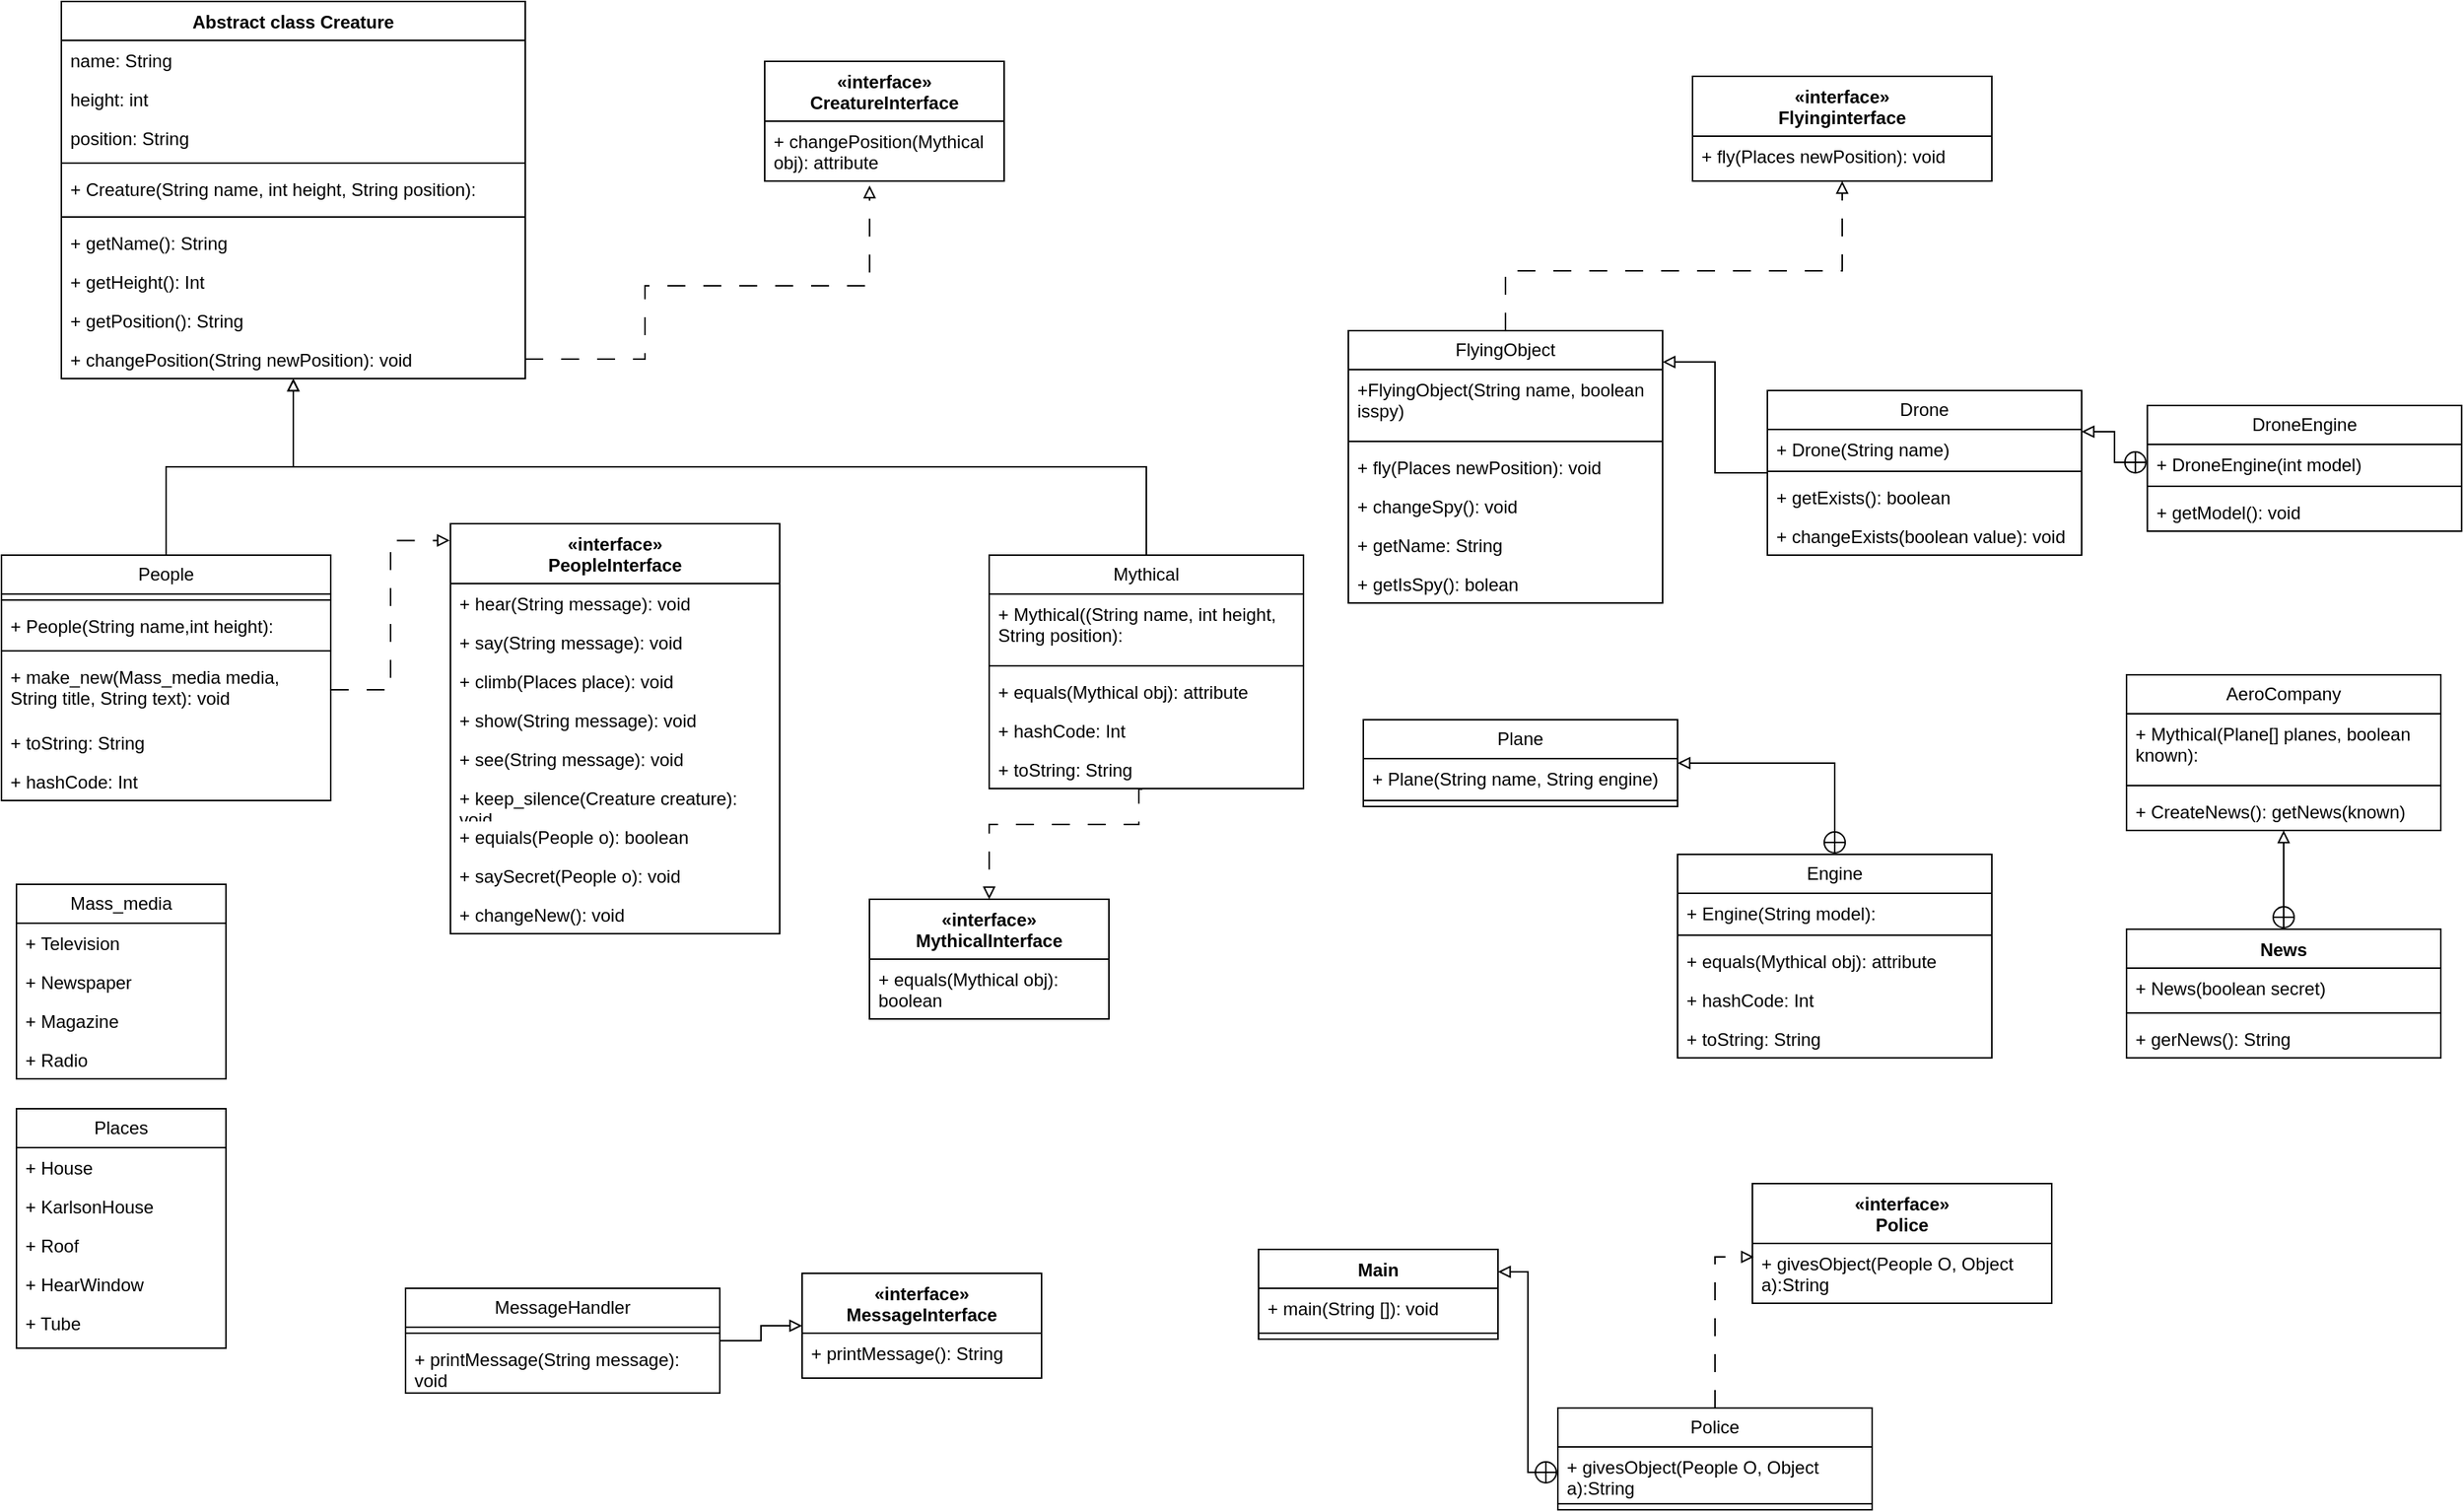 <mxfile version="22.1.18" type="github">
  <diagram id="C5RBs43oDa-KdzZeNtuy" name="Page-1">
    <mxGraphModel dx="1602" dy="1155" grid="1" gridSize="10" guides="1" tooltips="1" connect="1" arrows="1" fold="1" page="1" pageScale="1" pageWidth="1654" pageHeight="2336" math="0" shadow="0">
      <root>
        <mxCell id="WIyWlLk6GJQsqaUBKTNV-0" />
        <mxCell id="WIyWlLk6GJQsqaUBKTNV-1" parent="WIyWlLk6GJQsqaUBKTNV-0" />
        <mxCell id="neT4RC4SGZ0ZJp4Sh62d-0" value="Abstract class Creature" style="swimlane;fontStyle=1;align=center;verticalAlign=top;childLayout=stackLayout;horizontal=1;startSize=26;horizontalStack=0;resizeParent=1;resizeParentMax=0;resizeLast=0;collapsible=1;marginBottom=0;whiteSpace=wrap;html=1;" parent="WIyWlLk6GJQsqaUBKTNV-1" vertex="1">
          <mxGeometry x="50" y="40" width="310" height="252" as="geometry" />
        </mxCell>
        <mxCell id="neT4RC4SGZ0ZJp4Sh62d-1" value="name: String" style="text;strokeColor=none;fillColor=none;align=left;verticalAlign=top;spacingLeft=4;spacingRight=4;overflow=hidden;rotatable=0;points=[[0,0.5],[1,0.5]];portConstraint=eastwest;whiteSpace=wrap;html=1;" parent="neT4RC4SGZ0ZJp4Sh62d-0" vertex="1">
          <mxGeometry y="26" width="310" height="26" as="geometry" />
        </mxCell>
        <mxCell id="neT4RC4SGZ0ZJp4Sh62d-4" value="height: int" style="text;strokeColor=none;fillColor=none;align=left;verticalAlign=top;spacingLeft=4;spacingRight=4;overflow=hidden;rotatable=0;points=[[0,0.5],[1,0.5]];portConstraint=eastwest;whiteSpace=wrap;html=1;" parent="neT4RC4SGZ0ZJp4Sh62d-0" vertex="1">
          <mxGeometry y="52" width="310" height="26" as="geometry" />
        </mxCell>
        <mxCell id="neT4RC4SGZ0ZJp4Sh62d-5" value="position: String" style="text;strokeColor=none;fillColor=none;align=left;verticalAlign=top;spacingLeft=4;spacingRight=4;overflow=hidden;rotatable=0;points=[[0,0.5],[1,0.5]];portConstraint=eastwest;whiteSpace=wrap;html=1;" parent="neT4RC4SGZ0ZJp4Sh62d-0" vertex="1">
          <mxGeometry y="78" width="310" height="26" as="geometry" />
        </mxCell>
        <mxCell id="neT4RC4SGZ0ZJp4Sh62d-9" value="" style="line;strokeWidth=1;fillColor=none;align=left;verticalAlign=middle;spacingTop=-1;spacingLeft=3;spacingRight=3;rotatable=0;labelPosition=right;points=[];portConstraint=eastwest;strokeColor=inherit;" parent="neT4RC4SGZ0ZJp4Sh62d-0" vertex="1">
          <mxGeometry y="104" width="310" height="8" as="geometry" />
        </mxCell>
        <mxCell id="neT4RC4SGZ0ZJp4Sh62d-10" value="+ Creature(String name, int height, String position):" style="text;strokeColor=none;fillColor=none;align=left;verticalAlign=top;spacingLeft=4;spacingRight=4;overflow=hidden;rotatable=0;points=[[0,0.5],[1,0.5]];portConstraint=eastwest;whiteSpace=wrap;html=1;" parent="neT4RC4SGZ0ZJp4Sh62d-0" vertex="1">
          <mxGeometry y="112" width="310" height="28" as="geometry" />
        </mxCell>
        <mxCell id="neT4RC4SGZ0ZJp4Sh62d-2" value="" style="line;strokeWidth=1;fillColor=none;align=left;verticalAlign=middle;spacingTop=-1;spacingLeft=3;spacingRight=3;rotatable=0;labelPosition=right;points=[];portConstraint=eastwest;strokeColor=inherit;" parent="neT4RC4SGZ0ZJp4Sh62d-0" vertex="1">
          <mxGeometry y="140" width="310" height="8" as="geometry" />
        </mxCell>
        <mxCell id="neT4RC4SGZ0ZJp4Sh62d-3" value="+ getName(): String" style="text;strokeColor=none;fillColor=none;align=left;verticalAlign=top;spacingLeft=4;spacingRight=4;overflow=hidden;rotatable=0;points=[[0,0.5],[1,0.5]];portConstraint=eastwest;whiteSpace=wrap;html=1;" parent="neT4RC4SGZ0ZJp4Sh62d-0" vertex="1">
          <mxGeometry y="148" width="310" height="26" as="geometry" />
        </mxCell>
        <mxCell id="neT4RC4SGZ0ZJp4Sh62d-6" value="+ getHeight(): Int" style="text;strokeColor=none;fillColor=none;align=left;verticalAlign=top;spacingLeft=4;spacingRight=4;overflow=hidden;rotatable=0;points=[[0,0.5],[1,0.5]];portConstraint=eastwest;whiteSpace=wrap;html=1;" parent="neT4RC4SGZ0ZJp4Sh62d-0" vertex="1">
          <mxGeometry y="174" width="310" height="26" as="geometry" />
        </mxCell>
        <mxCell id="neT4RC4SGZ0ZJp4Sh62d-7" value="+ getPosition(): String" style="text;strokeColor=none;fillColor=none;align=left;verticalAlign=top;spacingLeft=4;spacingRight=4;overflow=hidden;rotatable=0;points=[[0,0.5],[1,0.5]];portConstraint=eastwest;whiteSpace=wrap;html=1;" parent="neT4RC4SGZ0ZJp4Sh62d-0" vertex="1">
          <mxGeometry y="200" width="310" height="26" as="geometry" />
        </mxCell>
        <mxCell id="neT4RC4SGZ0ZJp4Sh62d-8" value="+ changePosition(String newPosition): void" style="text;strokeColor=none;fillColor=none;align=left;verticalAlign=top;spacingLeft=4;spacingRight=4;overflow=hidden;rotatable=0;points=[[0,0.5],[1,0.5]];portConstraint=eastwest;whiteSpace=wrap;html=1;" parent="neT4RC4SGZ0ZJp4Sh62d-0" vertex="1">
          <mxGeometry y="226" width="310" height="26" as="geometry" />
        </mxCell>
        <mxCell id="neT4RC4SGZ0ZJp4Sh62d-20" style="edgeStyle=orthogonalEdgeStyle;rounded=0;orthogonalLoop=1;jettySize=auto;html=1;exitX=0.5;exitY=0;exitDx=0;exitDy=0;endArrow=block;endFill=0;" parent="WIyWlLk6GJQsqaUBKTNV-1" source="neT4RC4SGZ0ZJp4Sh62d-12" target="neT4RC4SGZ0ZJp4Sh62d-0" edge="1">
          <mxGeometry relative="1" as="geometry" />
        </mxCell>
        <mxCell id="neT4RC4SGZ0ZJp4Sh62d-12" value="People" style="swimlane;fontStyle=0;childLayout=stackLayout;horizontal=1;startSize=26;fillColor=none;horizontalStack=0;resizeParent=1;resizeParentMax=0;resizeLast=0;collapsible=1;marginBottom=0;whiteSpace=wrap;html=1;" parent="WIyWlLk6GJQsqaUBKTNV-1" vertex="1">
          <mxGeometry x="10" y="410" width="220" height="164" as="geometry" />
        </mxCell>
        <mxCell id="neT4RC4SGZ0ZJp4Sh62d-56" value="" style="line;strokeWidth=1;fillColor=none;align=left;verticalAlign=middle;spacingTop=-1;spacingLeft=3;spacingRight=3;rotatable=0;labelPosition=right;points=[];portConstraint=eastwest;strokeColor=inherit;" parent="neT4RC4SGZ0ZJp4Sh62d-12" vertex="1">
          <mxGeometry y="26" width="220" height="8" as="geometry" />
        </mxCell>
        <mxCell id="neT4RC4SGZ0ZJp4Sh62d-54" value="+ People(String name,int height):" style="text;strokeColor=none;fillColor=none;align=left;verticalAlign=top;spacingLeft=4;spacingRight=4;overflow=hidden;rotatable=0;points=[[0,0.5],[1,0.5]];portConstraint=eastwest;whiteSpace=wrap;html=1;" parent="neT4RC4SGZ0ZJp4Sh62d-12" vertex="1">
          <mxGeometry y="34" width="220" height="26" as="geometry" />
        </mxCell>
        <mxCell id="neT4RC4SGZ0ZJp4Sh62d-55" value="" style="line;strokeWidth=1;fillColor=none;align=left;verticalAlign=middle;spacingTop=-1;spacingLeft=3;spacingRight=3;rotatable=0;labelPosition=right;points=[];portConstraint=eastwest;strokeColor=inherit;" parent="neT4RC4SGZ0ZJp4Sh62d-12" vertex="1">
          <mxGeometry y="60" width="220" height="8" as="geometry" />
        </mxCell>
        <mxCell id="neT4RC4SGZ0ZJp4Sh62d-51" value="+ make_new(Mass_media media, String title, String text): void" style="text;strokeColor=none;fillColor=none;align=left;verticalAlign=top;spacingLeft=4;spacingRight=4;overflow=hidden;rotatable=0;points=[[0,0.5],[1,0.5]];portConstraint=eastwest;whiteSpace=wrap;html=1;" parent="neT4RC4SGZ0ZJp4Sh62d-12" vertex="1">
          <mxGeometry y="68" width="220" height="44" as="geometry" />
        </mxCell>
        <mxCell id="neT4RC4SGZ0ZJp4Sh62d-52" value="+ toString: String" style="text;strokeColor=none;fillColor=none;align=left;verticalAlign=top;spacingLeft=4;spacingRight=4;overflow=hidden;rotatable=0;points=[[0,0.5],[1,0.5]];portConstraint=eastwest;whiteSpace=wrap;html=1;" parent="neT4RC4SGZ0ZJp4Sh62d-12" vertex="1">
          <mxGeometry y="112" width="220" height="26" as="geometry" />
        </mxCell>
        <mxCell id="neT4RC4SGZ0ZJp4Sh62d-53" value="+ hashCode: Int" style="text;strokeColor=none;fillColor=none;align=left;verticalAlign=top;spacingLeft=4;spacingRight=4;overflow=hidden;rotatable=0;points=[[0,0.5],[1,0.5]];portConstraint=eastwest;whiteSpace=wrap;html=1;" parent="neT4RC4SGZ0ZJp4Sh62d-12" vertex="1">
          <mxGeometry y="138" width="220" height="26" as="geometry" />
        </mxCell>
        <mxCell id="neT4RC4SGZ0ZJp4Sh62d-22" style="edgeStyle=orthogonalEdgeStyle;rounded=0;orthogonalLoop=1;jettySize=auto;html=1;exitX=0.5;exitY=0;exitDx=0;exitDy=0;endArrow=block;endFill=0;" parent="WIyWlLk6GJQsqaUBKTNV-1" source="neT4RC4SGZ0ZJp4Sh62d-16" target="neT4RC4SGZ0ZJp4Sh62d-0" edge="1">
          <mxGeometry relative="1" as="geometry" />
        </mxCell>
        <mxCell id="neT4RC4SGZ0ZJp4Sh62d-16" value="Mythical" style="swimlane;fontStyle=0;childLayout=stackLayout;horizontal=1;startSize=26;fillColor=none;horizontalStack=0;resizeParent=1;resizeParentMax=0;resizeLast=0;collapsible=1;marginBottom=0;whiteSpace=wrap;html=1;" parent="WIyWlLk6GJQsqaUBKTNV-1" vertex="1">
          <mxGeometry x="670" y="410" width="210" height="156" as="geometry" />
        </mxCell>
        <mxCell id="neT4RC4SGZ0ZJp4Sh62d-19" value="+ Mythical((String name, int height, String position):" style="text;strokeColor=none;fillColor=none;align=left;verticalAlign=top;spacingLeft=4;spacingRight=4;overflow=hidden;rotatable=0;points=[[0,0.5],[1,0.5]];portConstraint=eastwest;whiteSpace=wrap;html=1;" parent="neT4RC4SGZ0ZJp4Sh62d-16" vertex="1">
          <mxGeometry y="26" width="210" height="44" as="geometry" />
        </mxCell>
        <mxCell id="neT4RC4SGZ0ZJp4Sh62d-59" value="" style="line;strokeWidth=1;fillColor=none;align=left;verticalAlign=middle;spacingTop=-1;spacingLeft=3;spacingRight=3;rotatable=0;labelPosition=right;points=[];portConstraint=eastwest;strokeColor=inherit;" parent="neT4RC4SGZ0ZJp4Sh62d-16" vertex="1">
          <mxGeometry y="70" width="210" height="8" as="geometry" />
        </mxCell>
        <mxCell id="neT4RC4SGZ0ZJp4Sh62d-58" value="+ equals(Mythical obj): attribute" style="text;strokeColor=none;fillColor=none;align=left;verticalAlign=top;spacingLeft=4;spacingRight=4;overflow=hidden;rotatable=0;points=[[0,0.5],[1,0.5]];portConstraint=eastwest;whiteSpace=wrap;html=1;" parent="neT4RC4SGZ0ZJp4Sh62d-16" vertex="1">
          <mxGeometry y="78" width="210" height="26" as="geometry" />
        </mxCell>
        <mxCell id="neT4RC4SGZ0ZJp4Sh62d-64" value="+ hashCode: Int" style="text;strokeColor=none;fillColor=none;align=left;verticalAlign=top;spacingLeft=4;spacingRight=4;overflow=hidden;rotatable=0;points=[[0,0.5],[1,0.5]];portConstraint=eastwest;whiteSpace=wrap;html=1;" parent="neT4RC4SGZ0ZJp4Sh62d-16" vertex="1">
          <mxGeometry y="104" width="210" height="26" as="geometry" />
        </mxCell>
        <mxCell id="neT4RC4SGZ0ZJp4Sh62d-65" value="+ toString: String" style="text;strokeColor=none;fillColor=none;align=left;verticalAlign=top;spacingLeft=4;spacingRight=4;overflow=hidden;rotatable=0;points=[[0,0.5],[1,0.5]];portConstraint=eastwest;whiteSpace=wrap;html=1;" parent="neT4RC4SGZ0ZJp4Sh62d-16" vertex="1">
          <mxGeometry y="130" width="210" height="26" as="geometry" />
        </mxCell>
        <mxCell id="neT4RC4SGZ0ZJp4Sh62d-27" style="edgeStyle=orthogonalEdgeStyle;rounded=0;orthogonalLoop=1;jettySize=auto;html=1;entryX=0.438;entryY=1.075;entryDx=0;entryDy=0;endArrow=block;endFill=0;dashed=1;dashPattern=12 12;entryPerimeter=0;" parent="WIyWlLk6GJQsqaUBKTNV-1" source="neT4RC4SGZ0ZJp4Sh62d-8" target="clKHNG50IizeAl7Q2Gtw-2" edge="1">
          <mxGeometry relative="1" as="geometry">
            <Array as="points">
              <mxPoint x="440" y="279" />
              <mxPoint x="440" y="230" />
              <mxPoint x="590" y="230" />
            </Array>
          </mxGeometry>
        </mxCell>
        <mxCell id="neT4RC4SGZ0ZJp4Sh62d-34" value="Mass_media" style="swimlane;fontStyle=0;childLayout=stackLayout;horizontal=1;startSize=26;fillColor=none;horizontalStack=0;resizeParent=1;resizeParentMax=0;resizeLast=0;collapsible=1;marginBottom=0;whiteSpace=wrap;html=1;" parent="WIyWlLk6GJQsqaUBKTNV-1" vertex="1">
          <mxGeometry x="20" y="630" width="140" height="130" as="geometry" />
        </mxCell>
        <mxCell id="neT4RC4SGZ0ZJp4Sh62d-35" value="+&amp;nbsp;Television" style="text;strokeColor=none;fillColor=none;align=left;verticalAlign=top;spacingLeft=4;spacingRight=4;overflow=hidden;rotatable=0;points=[[0,0.5],[1,0.5]];portConstraint=eastwest;whiteSpace=wrap;html=1;" parent="neT4RC4SGZ0ZJp4Sh62d-34" vertex="1">
          <mxGeometry y="26" width="140" height="26" as="geometry" />
        </mxCell>
        <mxCell id="neT4RC4SGZ0ZJp4Sh62d-36" value="+&amp;nbsp;Newspaper" style="text;strokeColor=none;fillColor=none;align=left;verticalAlign=top;spacingLeft=4;spacingRight=4;overflow=hidden;rotatable=0;points=[[0,0.5],[1,0.5]];portConstraint=eastwest;whiteSpace=wrap;html=1;" parent="neT4RC4SGZ0ZJp4Sh62d-34" vertex="1">
          <mxGeometry y="52" width="140" height="26" as="geometry" />
        </mxCell>
        <mxCell id="neT4RC4SGZ0ZJp4Sh62d-37" value="+&amp;nbsp;Magazine" style="text;strokeColor=none;fillColor=none;align=left;verticalAlign=top;spacingLeft=4;spacingRight=4;overflow=hidden;rotatable=0;points=[[0,0.5],[1,0.5]];portConstraint=eastwest;whiteSpace=wrap;html=1;" parent="neT4RC4SGZ0ZJp4Sh62d-34" vertex="1">
          <mxGeometry y="78" width="140" height="26" as="geometry" />
        </mxCell>
        <mxCell id="neT4RC4SGZ0ZJp4Sh62d-38" value="+&amp;nbsp;Radio" style="text;strokeColor=none;fillColor=none;align=left;verticalAlign=top;spacingLeft=4;spacingRight=4;overflow=hidden;rotatable=0;points=[[0,0.5],[1,0.5]];portConstraint=eastwest;whiteSpace=wrap;html=1;" parent="neT4RC4SGZ0ZJp4Sh62d-34" vertex="1">
          <mxGeometry y="104" width="140" height="26" as="geometry" />
        </mxCell>
        <mxCell id="neT4RC4SGZ0ZJp4Sh62d-62" style="edgeStyle=orthogonalEdgeStyle;rounded=0;orthogonalLoop=1;jettySize=auto;html=1;dashed=1;dashPattern=12 12;endArrow=block;endFill=0;exitX=0.487;exitY=1.017;exitDx=0;exitDy=0;exitPerimeter=0;entryX=0.5;entryY=0;entryDx=0;entryDy=0;" parent="WIyWlLk6GJQsqaUBKTNV-1" source="neT4RC4SGZ0ZJp4Sh62d-65" target="fK0LR-J3PXkXMMywFODx-17" edge="1">
          <mxGeometry relative="1" as="geometry">
            <mxPoint x="650" y="600" as="targetPoint" />
            <Array as="points">
              <mxPoint x="770" y="566" />
              <mxPoint x="770" y="590" />
              <mxPoint x="670" y="590" />
            </Array>
          </mxGeometry>
        </mxCell>
        <mxCell id="fK0LR-J3PXkXMMywFODx-2" value="«interface»&lt;br&gt;&lt;b&gt;PeopleInterface&lt;/b&gt;" style="swimlane;fontStyle=1;align=center;verticalAlign=top;childLayout=stackLayout;horizontal=1;startSize=40;horizontalStack=0;resizeParent=1;resizeParentMax=0;resizeLast=0;collapsible=1;marginBottom=0;whiteSpace=wrap;html=1;" parent="WIyWlLk6GJQsqaUBKTNV-1" vertex="1">
          <mxGeometry x="310" y="389" width="220" height="274" as="geometry" />
        </mxCell>
        <mxCell id="fK0LR-J3PXkXMMywFODx-7" value="+&amp;nbsp;hear(String message): void" style="text;strokeColor=none;fillColor=none;align=left;verticalAlign=top;spacingLeft=4;spacingRight=4;overflow=hidden;rotatable=0;points=[[0,0.5],[1,0.5]];portConstraint=eastwest;whiteSpace=wrap;html=1;" parent="fK0LR-J3PXkXMMywFODx-2" vertex="1">
          <mxGeometry y="40" width="220" height="26" as="geometry" />
        </mxCell>
        <mxCell id="fK0LR-J3PXkXMMywFODx-8" value="+ say(String message): void" style="text;strokeColor=none;fillColor=none;align=left;verticalAlign=top;spacingLeft=4;spacingRight=4;overflow=hidden;rotatable=0;points=[[0,0.5],[1,0.5]];portConstraint=eastwest;whiteSpace=wrap;html=1;" parent="fK0LR-J3PXkXMMywFODx-2" vertex="1">
          <mxGeometry y="66" width="220" height="26" as="geometry" />
        </mxCell>
        <mxCell id="fK0LR-J3PXkXMMywFODx-10" value="+ climb(Places place): void" style="text;strokeColor=none;fillColor=none;align=left;verticalAlign=top;spacingLeft=4;spacingRight=4;overflow=hidden;rotatable=0;points=[[0,0.5],[1,0.5]];portConstraint=eastwest;whiteSpace=wrap;html=1;" parent="fK0LR-J3PXkXMMywFODx-2" vertex="1">
          <mxGeometry y="92" width="220" height="26" as="geometry" />
        </mxCell>
        <mxCell id="fK0LR-J3PXkXMMywFODx-11" value="+ show(String message): void" style="text;strokeColor=none;fillColor=none;align=left;verticalAlign=top;spacingLeft=4;spacingRight=4;overflow=hidden;rotatable=0;points=[[0,0.5],[1,0.5]];portConstraint=eastwest;whiteSpace=wrap;html=1;" parent="fK0LR-J3PXkXMMywFODx-2" vertex="1">
          <mxGeometry y="118" width="220" height="26" as="geometry" />
        </mxCell>
        <mxCell id="fK0LR-J3PXkXMMywFODx-12" value="+ see(String message): void" style="text;strokeColor=none;fillColor=none;align=left;verticalAlign=top;spacingLeft=4;spacingRight=4;overflow=hidden;rotatable=0;points=[[0,0.5],[1,0.5]];portConstraint=eastwest;whiteSpace=wrap;html=1;" parent="fK0LR-J3PXkXMMywFODx-2" vertex="1">
          <mxGeometry y="144" width="220" height="26" as="geometry" />
        </mxCell>
        <mxCell id="fK0LR-J3PXkXMMywFODx-13" value="+ keep_silence(Creature creature): void" style="text;strokeColor=none;fillColor=none;align=left;verticalAlign=top;spacingLeft=4;spacingRight=4;overflow=hidden;rotatable=0;points=[[0,0.5],[1,0.5]];portConstraint=eastwest;whiteSpace=wrap;html=1;" parent="fK0LR-J3PXkXMMywFODx-2" vertex="1">
          <mxGeometry y="170" width="220" height="26" as="geometry" />
        </mxCell>
        <mxCell id="fK0LR-J3PXkXMMywFODx-14" value="+ equials(People o): boolean" style="text;strokeColor=none;fillColor=none;align=left;verticalAlign=top;spacingLeft=4;spacingRight=4;overflow=hidden;rotatable=0;points=[[0,0.5],[1,0.5]];portConstraint=eastwest;whiteSpace=wrap;html=1;" parent="fK0LR-J3PXkXMMywFODx-2" vertex="1">
          <mxGeometry y="196" width="220" height="26" as="geometry" />
        </mxCell>
        <mxCell id="jM0E2QPGweL6DEbOPH_O-58" value="+ saySecret(People o): void" style="text;strokeColor=none;fillColor=none;align=left;verticalAlign=top;spacingLeft=4;spacingRight=4;overflow=hidden;rotatable=0;points=[[0,0.5],[1,0.5]];portConstraint=eastwest;whiteSpace=wrap;html=1;" parent="fK0LR-J3PXkXMMywFODx-2" vertex="1">
          <mxGeometry y="222" width="220" height="26" as="geometry" />
        </mxCell>
        <mxCell id="jM0E2QPGweL6DEbOPH_O-59" value="+ changeNew(): void" style="text;strokeColor=none;fillColor=none;align=left;verticalAlign=top;spacingLeft=4;spacingRight=4;overflow=hidden;rotatable=0;points=[[0,0.5],[1,0.5]];portConstraint=eastwest;whiteSpace=wrap;html=1;" parent="fK0LR-J3PXkXMMywFODx-2" vertex="1">
          <mxGeometry y="248" width="220" height="26" as="geometry" />
        </mxCell>
        <mxCell id="fK0LR-J3PXkXMMywFODx-15" style="edgeStyle=orthogonalEdgeStyle;rounded=0;orthogonalLoop=1;jettySize=auto;html=1;entryX=-0.002;entryY=0.041;entryDx=0;entryDy=0;entryPerimeter=0;endArrow=block;endFill=0;dashed=1;dashPattern=12 12;" parent="WIyWlLk6GJQsqaUBKTNV-1" source="neT4RC4SGZ0ZJp4Sh62d-51" target="fK0LR-J3PXkXMMywFODx-2" edge="1">
          <mxGeometry relative="1" as="geometry" />
        </mxCell>
        <mxCell id="fK0LR-J3PXkXMMywFODx-17" value="&lt;div&gt;«interface»&lt;/div&gt;MythicalInterface" style="swimlane;fontStyle=1;align=center;verticalAlign=top;childLayout=stackLayout;horizontal=1;startSize=40;horizontalStack=0;resizeParent=1;resizeParentMax=0;resizeLast=0;collapsible=1;marginBottom=0;whiteSpace=wrap;html=1;" parent="WIyWlLk6GJQsqaUBKTNV-1" vertex="1">
          <mxGeometry x="590" y="640" width="160" height="80" as="geometry" />
        </mxCell>
        <mxCell id="fK0LR-J3PXkXMMywFODx-21" value="+ equals(Mythical obj): boolean" style="text;strokeColor=none;fillColor=none;align=left;verticalAlign=top;spacingLeft=4;spacingRight=4;overflow=hidden;rotatable=0;points=[[0,0.5],[1,0.5]];portConstraint=eastwest;whiteSpace=wrap;html=1;" parent="fK0LR-J3PXkXMMywFODx-17" vertex="1">
          <mxGeometry y="40" width="160" height="40" as="geometry" />
        </mxCell>
        <mxCell id="clKHNG50IizeAl7Q2Gtw-1" value="&lt;div&gt;«interface»&lt;/div&gt;CreatureInterface" style="swimlane;fontStyle=1;align=center;verticalAlign=top;childLayout=stackLayout;horizontal=1;startSize=40;horizontalStack=0;resizeParent=1;resizeParentMax=0;resizeLast=0;collapsible=1;marginBottom=0;whiteSpace=wrap;html=1;" parent="WIyWlLk6GJQsqaUBKTNV-1" vertex="1">
          <mxGeometry x="520" y="80" width="160" height="80" as="geometry" />
        </mxCell>
        <mxCell id="clKHNG50IizeAl7Q2Gtw-2" value="+ changePosition(Mythical obj): attribute" style="text;strokeColor=none;fillColor=none;align=left;verticalAlign=top;spacingLeft=4;spacingRight=4;overflow=hidden;rotatable=0;points=[[0,0.5],[1,0.5]];portConstraint=eastwest;whiteSpace=wrap;html=1;" parent="clKHNG50IizeAl7Q2Gtw-1" vertex="1">
          <mxGeometry y="40" width="160" height="40" as="geometry" />
        </mxCell>
        <mxCell id="clKHNG50IizeAl7Q2Gtw-3" value="Places" style="swimlane;fontStyle=0;childLayout=stackLayout;horizontal=1;startSize=26;fillColor=none;horizontalStack=0;resizeParent=1;resizeParentMax=0;resizeLast=0;collapsible=1;marginBottom=0;whiteSpace=wrap;html=1;" parent="WIyWlLk6GJQsqaUBKTNV-1" vertex="1">
          <mxGeometry x="20" y="780" width="140" height="160" as="geometry" />
        </mxCell>
        <mxCell id="clKHNG50IizeAl7Q2Gtw-4" value="+ House" style="text;strokeColor=none;fillColor=none;align=left;verticalAlign=top;spacingLeft=4;spacingRight=4;overflow=hidden;rotatable=0;points=[[0,0.5],[1,0.5]];portConstraint=eastwest;whiteSpace=wrap;html=1;" parent="clKHNG50IizeAl7Q2Gtw-3" vertex="1">
          <mxGeometry y="26" width="140" height="26" as="geometry" />
        </mxCell>
        <mxCell id="clKHNG50IizeAl7Q2Gtw-5" value="+ KarlsonHouse" style="text;strokeColor=none;fillColor=none;align=left;verticalAlign=top;spacingLeft=4;spacingRight=4;overflow=hidden;rotatable=0;points=[[0,0.5],[1,0.5]];portConstraint=eastwest;whiteSpace=wrap;html=1;" parent="clKHNG50IizeAl7Q2Gtw-3" vertex="1">
          <mxGeometry y="52" width="140" height="26" as="geometry" />
        </mxCell>
        <mxCell id="clKHNG50IizeAl7Q2Gtw-6" value="+ Roof" style="text;strokeColor=none;fillColor=none;align=left;verticalAlign=top;spacingLeft=4;spacingRight=4;overflow=hidden;rotatable=0;points=[[0,0.5],[1,0.5]];portConstraint=eastwest;whiteSpace=wrap;html=1;" parent="clKHNG50IizeAl7Q2Gtw-3" vertex="1">
          <mxGeometry y="78" width="140" height="26" as="geometry" />
        </mxCell>
        <mxCell id="clKHNG50IizeAl7Q2Gtw-7" value="+ HearWindow" style="text;strokeColor=none;fillColor=none;align=left;verticalAlign=top;spacingLeft=4;spacingRight=4;overflow=hidden;rotatable=0;points=[[0,0.5],[1,0.5]];portConstraint=eastwest;whiteSpace=wrap;html=1;" parent="clKHNG50IizeAl7Q2Gtw-3" vertex="1">
          <mxGeometry y="104" width="140" height="56" as="geometry" />
        </mxCell>
        <mxCell id="clKHNG50IizeAl7Q2Gtw-8" value="+ Tube" style="text;strokeColor=none;fillColor=none;align=left;verticalAlign=top;spacingLeft=4;spacingRight=4;overflow=hidden;rotatable=0;points=[[0,0.5],[1,0.5]];portConstraint=eastwest;whiteSpace=wrap;html=1;" parent="WIyWlLk6GJQsqaUBKTNV-1" vertex="1">
          <mxGeometry x="20" y="910" width="140" height="26" as="geometry" />
        </mxCell>
        <mxCell id="jM0E2QPGweL6DEbOPH_O-0" value="&lt;div&gt;«interface»&lt;/div&gt;Police" style="swimlane;fontStyle=1;align=center;verticalAlign=top;childLayout=stackLayout;horizontal=1;startSize=40;horizontalStack=0;resizeParent=1;resizeParentMax=0;resizeLast=0;collapsible=1;marginBottom=0;whiteSpace=wrap;html=1;" parent="WIyWlLk6GJQsqaUBKTNV-1" vertex="1">
          <mxGeometry x="1180" y="830" width="200" height="80" as="geometry" />
        </mxCell>
        <mxCell id="jM0E2QPGweL6DEbOPH_O-1" value="+ givesObject(People O, Object a):String" style="text;strokeColor=none;fillColor=none;align=left;verticalAlign=top;spacingLeft=4;spacingRight=4;overflow=hidden;rotatable=0;points=[[0,0.5],[1,0.5]];portConstraint=eastwest;whiteSpace=wrap;html=1;" parent="jM0E2QPGweL6DEbOPH_O-0" vertex="1">
          <mxGeometry y="40" width="200" height="40" as="geometry" />
        </mxCell>
        <mxCell id="jM0E2QPGweL6DEbOPH_O-2" value="AeroCompany" style="swimlane;fontStyle=0;childLayout=stackLayout;horizontal=1;startSize=26;fillColor=none;horizontalStack=0;resizeParent=1;resizeParentMax=0;resizeLast=0;collapsible=1;marginBottom=0;whiteSpace=wrap;html=1;" parent="WIyWlLk6GJQsqaUBKTNV-1" vertex="1">
          <mxGeometry x="1430" y="490" width="210" height="104" as="geometry">
            <mxRectangle x="1010" y="300" width="80" height="30" as="alternateBounds" />
          </mxGeometry>
        </mxCell>
        <mxCell id="jM0E2QPGweL6DEbOPH_O-3" value="+ Mythical(Plane[] planes, boolean known):" style="text;strokeColor=none;fillColor=none;align=left;verticalAlign=top;spacingLeft=4;spacingRight=4;overflow=hidden;rotatable=0;points=[[0,0.5],[1,0.5]];portConstraint=eastwest;whiteSpace=wrap;html=1;" parent="jM0E2QPGweL6DEbOPH_O-2" vertex="1">
          <mxGeometry y="26" width="210" height="44" as="geometry" />
        </mxCell>
        <mxCell id="jM0E2QPGweL6DEbOPH_O-4" value="" style="line;strokeWidth=1;fillColor=none;align=left;verticalAlign=middle;spacingTop=-1;spacingLeft=3;spacingRight=3;rotatable=0;labelPosition=right;points=[];portConstraint=eastwest;strokeColor=inherit;" parent="jM0E2QPGweL6DEbOPH_O-2" vertex="1">
          <mxGeometry y="70" width="210" height="8" as="geometry" />
        </mxCell>
        <mxCell id="jM0E2QPGweL6DEbOPH_O-5" value="+ CreateNews():&amp;nbsp;getNews(known)" style="text;strokeColor=none;fillColor=none;align=left;verticalAlign=top;spacingLeft=4;spacingRight=4;overflow=hidden;rotatable=0;points=[[0,0.5],[1,0.5]];portConstraint=eastwest;whiteSpace=wrap;html=1;" parent="jM0E2QPGweL6DEbOPH_O-2" vertex="1">
          <mxGeometry y="78" width="210" height="26" as="geometry" />
        </mxCell>
        <mxCell id="jM0E2QPGweL6DEbOPH_O-14" style="rounded=0;orthogonalLoop=1;jettySize=auto;html=1;endArrow=block;endFill=0;exitX=0.5;exitY=0;exitDx=0;exitDy=0;startArrow=circlePlus;startFill=0;" parent="WIyWlLk6GJQsqaUBKTNV-1" source="jM0E2QPGweL6DEbOPH_O-8" target="jM0E2QPGweL6DEbOPH_O-5" edge="1">
          <mxGeometry relative="1" as="geometry" />
        </mxCell>
        <mxCell id="jM0E2QPGweL6DEbOPH_O-8" value="News" style="swimlane;fontStyle=1;align=center;verticalAlign=top;childLayout=stackLayout;horizontal=1;startSize=26;horizontalStack=0;resizeParent=1;resizeParentMax=0;resizeLast=0;collapsible=1;marginBottom=0;whiteSpace=wrap;html=1;" parent="WIyWlLk6GJQsqaUBKTNV-1" vertex="1">
          <mxGeometry x="1430" y="660" width="210" height="86" as="geometry">
            <mxRectangle y="104" width="210" height="30" as="alternateBounds" />
          </mxGeometry>
        </mxCell>
        <mxCell id="jM0E2QPGweL6DEbOPH_O-9" value="+ News(boolean secret)" style="text;strokeColor=none;fillColor=none;align=left;verticalAlign=top;spacingLeft=4;spacingRight=4;overflow=hidden;rotatable=0;points=[[0,0.5],[1,0.5]];portConstraint=eastwest;whiteSpace=wrap;html=1;" parent="jM0E2QPGweL6DEbOPH_O-8" vertex="1">
          <mxGeometry y="26" width="210" height="26" as="geometry" />
        </mxCell>
        <mxCell id="jM0E2QPGweL6DEbOPH_O-10" value="" style="line;strokeWidth=1;fillColor=none;align=left;verticalAlign=middle;spacingTop=-1;spacingLeft=3;spacingRight=3;rotatable=0;labelPosition=right;points=[];portConstraint=eastwest;strokeColor=inherit;" parent="jM0E2QPGweL6DEbOPH_O-8" vertex="1">
          <mxGeometry y="52" width="210" height="8" as="geometry" />
        </mxCell>
        <mxCell id="jM0E2QPGweL6DEbOPH_O-11" value="+ gerNews(): String" style="text;strokeColor=none;fillColor=none;align=left;verticalAlign=top;spacingLeft=4;spacingRight=4;overflow=hidden;rotatable=0;points=[[0,0.5],[1,0.5]];portConstraint=eastwest;whiteSpace=wrap;html=1;" parent="jM0E2QPGweL6DEbOPH_O-8" vertex="1">
          <mxGeometry y="60" width="210" height="26" as="geometry" />
        </mxCell>
        <mxCell id="jM0E2QPGweL6DEbOPH_O-19" value="Drone" style="swimlane;fontStyle=0;childLayout=stackLayout;horizontal=1;startSize=26;fillColor=none;horizontalStack=0;resizeParent=1;resizeParentMax=0;resizeLast=0;collapsible=1;marginBottom=0;whiteSpace=wrap;html=1;" parent="WIyWlLk6GJQsqaUBKTNV-1" vertex="1">
          <mxGeometry x="1190" y="300" width="210" height="110" as="geometry" />
        </mxCell>
        <mxCell id="jM0E2QPGweL6DEbOPH_O-20" value="+ Drone(String name)" style="text;strokeColor=none;fillColor=none;align=left;verticalAlign=top;spacingLeft=4;spacingRight=4;overflow=hidden;rotatable=0;points=[[0,0.5],[1,0.5]];portConstraint=eastwest;whiteSpace=wrap;html=1;" parent="jM0E2QPGweL6DEbOPH_O-19" vertex="1">
          <mxGeometry y="26" width="210" height="24" as="geometry" />
        </mxCell>
        <mxCell id="jM0E2QPGweL6DEbOPH_O-21" value="" style="line;strokeWidth=1;fillColor=none;align=left;verticalAlign=middle;spacingTop=-1;spacingLeft=3;spacingRight=3;rotatable=0;labelPosition=right;points=[];portConstraint=eastwest;strokeColor=inherit;" parent="jM0E2QPGweL6DEbOPH_O-19" vertex="1">
          <mxGeometry y="50" width="210" height="8" as="geometry" />
        </mxCell>
        <mxCell id="jM0E2QPGweL6DEbOPH_O-32" value="+ getExists(): boolean" style="text;strokeColor=none;fillColor=none;align=left;verticalAlign=top;spacingLeft=4;spacingRight=4;overflow=hidden;rotatable=0;points=[[0,0.5],[1,0.5]];portConstraint=eastwest;whiteSpace=wrap;html=1;" parent="jM0E2QPGweL6DEbOPH_O-19" vertex="1">
          <mxGeometry y="58" width="210" height="26" as="geometry" />
        </mxCell>
        <mxCell id="jM0E2QPGweL6DEbOPH_O-28" value="+ changeExists(boolean value): void" style="text;strokeColor=none;fillColor=none;align=left;verticalAlign=top;spacingLeft=4;spacingRight=4;overflow=hidden;rotatable=0;points=[[0,0.5],[1,0.5]];portConstraint=eastwest;whiteSpace=wrap;html=1;" parent="jM0E2QPGweL6DEbOPH_O-19" vertex="1">
          <mxGeometry y="84" width="210" height="26" as="geometry" />
        </mxCell>
        <mxCell id="jM0E2QPGweL6DEbOPH_O-25" value="DroneEngine" style="swimlane;fontStyle=0;childLayout=stackLayout;horizontal=1;startSize=26;fillColor=none;horizontalStack=0;resizeParent=1;resizeParentMax=0;resizeLast=0;collapsible=1;marginBottom=0;whiteSpace=wrap;html=1;" parent="WIyWlLk6GJQsqaUBKTNV-1" vertex="1">
          <mxGeometry x="1443.9" y="310" width="210" height="84" as="geometry" />
        </mxCell>
        <mxCell id="jM0E2QPGweL6DEbOPH_O-26" value="+ DroneEngine(int model)" style="text;strokeColor=none;fillColor=none;align=left;verticalAlign=top;spacingLeft=4;spacingRight=4;overflow=hidden;rotatable=0;points=[[0,0.5],[1,0.5]];portConstraint=eastwest;whiteSpace=wrap;html=1;" parent="jM0E2QPGweL6DEbOPH_O-25" vertex="1">
          <mxGeometry y="26" width="210" height="24" as="geometry" />
        </mxCell>
        <mxCell id="jM0E2QPGweL6DEbOPH_O-27" value="" style="line;strokeWidth=1;fillColor=none;align=left;verticalAlign=middle;spacingTop=-1;spacingLeft=3;spacingRight=3;rotatable=0;labelPosition=right;points=[];portConstraint=eastwest;strokeColor=inherit;" parent="jM0E2QPGweL6DEbOPH_O-25" vertex="1">
          <mxGeometry y="50" width="210" height="8" as="geometry" />
        </mxCell>
        <mxCell id="jM0E2QPGweL6DEbOPH_O-29" value="+ getModel(): void" style="text;strokeColor=none;fillColor=none;align=left;verticalAlign=top;spacingLeft=4;spacingRight=4;overflow=hidden;rotatable=0;points=[[0,0.5],[1,0.5]];portConstraint=eastwest;whiteSpace=wrap;html=1;" parent="jM0E2QPGweL6DEbOPH_O-25" vertex="1">
          <mxGeometry y="58" width="210" height="26" as="geometry" />
        </mxCell>
        <mxCell id="jM0E2QPGweL6DEbOPH_O-31" style="edgeStyle=orthogonalEdgeStyle;rounded=0;orthogonalLoop=1;jettySize=auto;html=1;entryX=1;entryY=0.25;entryDx=0;entryDy=0;endArrow=block;endFill=0;startArrow=circlePlus;startFill=0;" parent="WIyWlLk6GJQsqaUBKTNV-1" source="jM0E2QPGweL6DEbOPH_O-26" target="jM0E2QPGweL6DEbOPH_O-19" edge="1">
          <mxGeometry relative="1" as="geometry">
            <mxPoint x="1416" y="316.17" as="targetPoint" />
          </mxGeometry>
        </mxCell>
        <mxCell id="jM0E2QPGweL6DEbOPH_O-33" value="&lt;div&gt;«interface»&lt;/div&gt;Flyinginterface" style="swimlane;fontStyle=1;align=center;verticalAlign=top;childLayout=stackLayout;horizontal=1;startSize=40;horizontalStack=0;resizeParent=1;resizeParentMax=0;resizeLast=0;collapsible=1;marginBottom=0;whiteSpace=wrap;html=1;" parent="WIyWlLk6GJQsqaUBKTNV-1" vertex="1">
          <mxGeometry x="1140" y="90" width="200" height="70" as="geometry" />
        </mxCell>
        <mxCell id="jM0E2QPGweL6DEbOPH_O-34" value="+ fly(Places newPosition): void" style="text;strokeColor=none;fillColor=none;align=left;verticalAlign=top;spacingLeft=4;spacingRight=4;overflow=hidden;rotatable=0;points=[[0,0.5],[1,0.5]];portConstraint=eastwest;whiteSpace=wrap;html=1;" parent="jM0E2QPGweL6DEbOPH_O-33" vertex="1">
          <mxGeometry y="40" width="200" height="30" as="geometry" />
        </mxCell>
        <mxCell id="jM0E2QPGweL6DEbOPH_O-46" style="edgeStyle=orthogonalEdgeStyle;rounded=0;orthogonalLoop=1;jettySize=auto;html=1;dashed=1;dashPattern=12 12;endArrow=block;endFill=0;" parent="WIyWlLk6GJQsqaUBKTNV-1" source="jM0E2QPGweL6DEbOPH_O-39" target="jM0E2QPGweL6DEbOPH_O-33" edge="1">
          <mxGeometry relative="1" as="geometry">
            <Array as="points">
              <mxPoint x="1015" y="220" />
              <mxPoint x="1240" y="220" />
            </Array>
          </mxGeometry>
        </mxCell>
        <mxCell id="jM0E2QPGweL6DEbOPH_O-39" value="FlyingObject" style="swimlane;fontStyle=0;childLayout=stackLayout;horizontal=1;startSize=26;fillColor=none;horizontalStack=0;resizeParent=1;resizeParentMax=0;resizeLast=0;collapsible=1;marginBottom=0;whiteSpace=wrap;html=1;" parent="WIyWlLk6GJQsqaUBKTNV-1" vertex="1">
          <mxGeometry x="910" y="260" width="210" height="182" as="geometry" />
        </mxCell>
        <mxCell id="jM0E2QPGweL6DEbOPH_O-40" value="+FlyingObject(String name, boolean isspy)" style="text;strokeColor=none;fillColor=none;align=left;verticalAlign=top;spacingLeft=4;spacingRight=4;overflow=hidden;rotatable=0;points=[[0,0.5],[1,0.5]];portConstraint=eastwest;whiteSpace=wrap;html=1;" parent="jM0E2QPGweL6DEbOPH_O-39" vertex="1">
          <mxGeometry y="26" width="210" height="44" as="geometry" />
        </mxCell>
        <mxCell id="jM0E2QPGweL6DEbOPH_O-41" value="" style="line;strokeWidth=1;fillColor=none;align=left;verticalAlign=middle;spacingTop=-1;spacingLeft=3;spacingRight=3;rotatable=0;labelPosition=right;points=[];portConstraint=eastwest;strokeColor=inherit;" parent="jM0E2QPGweL6DEbOPH_O-39" vertex="1">
          <mxGeometry y="70" width="210" height="8" as="geometry" />
        </mxCell>
        <mxCell id="jM0E2QPGweL6DEbOPH_O-42" value="&lt;div&gt;+ fly(Places newPosition): void&lt;/div&gt;&lt;div&gt;&lt;br&gt;&lt;/div&gt;" style="text;strokeColor=none;fillColor=none;align=left;verticalAlign=top;spacingLeft=4;spacingRight=4;overflow=hidden;rotatable=0;points=[[0,0.5],[1,0.5]];portConstraint=eastwest;whiteSpace=wrap;html=1;" parent="jM0E2QPGweL6DEbOPH_O-39" vertex="1">
          <mxGeometry y="78" width="210" height="26" as="geometry" />
        </mxCell>
        <mxCell id="jM0E2QPGweL6DEbOPH_O-43" value="+ changeSpy(): void" style="text;strokeColor=none;fillColor=none;align=left;verticalAlign=top;spacingLeft=4;spacingRight=4;overflow=hidden;rotatable=0;points=[[0,0.5],[1,0.5]];portConstraint=eastwest;whiteSpace=wrap;html=1;" parent="jM0E2QPGweL6DEbOPH_O-39" vertex="1">
          <mxGeometry y="104" width="210" height="26" as="geometry" />
        </mxCell>
        <mxCell id="jM0E2QPGweL6DEbOPH_O-44" value="+ getName: String" style="text;strokeColor=none;fillColor=none;align=left;verticalAlign=top;spacingLeft=4;spacingRight=4;overflow=hidden;rotatable=0;points=[[0,0.5],[1,0.5]];portConstraint=eastwest;whiteSpace=wrap;html=1;" parent="jM0E2QPGweL6DEbOPH_O-39" vertex="1">
          <mxGeometry y="130" width="210" height="26" as="geometry" />
        </mxCell>
        <mxCell id="jM0E2QPGweL6DEbOPH_O-47" value="+ getIsSpy(): bolean" style="text;strokeColor=none;fillColor=none;align=left;verticalAlign=top;spacingLeft=4;spacingRight=4;overflow=hidden;rotatable=0;points=[[0,0.5],[1,0.5]];portConstraint=eastwest;whiteSpace=wrap;html=1;" parent="jM0E2QPGweL6DEbOPH_O-39" vertex="1">
          <mxGeometry y="156" width="210" height="26" as="geometry" />
        </mxCell>
        <mxCell id="jM0E2QPGweL6DEbOPH_O-45" style="edgeStyle=orthogonalEdgeStyle;rounded=0;orthogonalLoop=1;jettySize=auto;html=1;entryX=1;entryY=0.115;entryDx=0;entryDy=0;entryPerimeter=0;endArrow=block;endFill=0;" parent="WIyWlLk6GJQsqaUBKTNV-1" source="jM0E2QPGweL6DEbOPH_O-19" target="jM0E2QPGweL6DEbOPH_O-39" edge="1">
          <mxGeometry relative="1" as="geometry" />
        </mxCell>
        <mxCell id="jM0E2QPGweL6DEbOPH_O-57" style="edgeStyle=orthogonalEdgeStyle;rounded=0;orthogonalLoop=1;jettySize=auto;html=1;endArrow=block;endFill=0;" parent="WIyWlLk6GJQsqaUBKTNV-1" source="jM0E2QPGweL6DEbOPH_O-48" target="jM0E2QPGweL6DEbOPH_O-54" edge="1">
          <mxGeometry relative="1" as="geometry" />
        </mxCell>
        <mxCell id="jM0E2QPGweL6DEbOPH_O-48" value="MessageHandler" style="swimlane;fontStyle=0;childLayout=stackLayout;horizontal=1;startSize=26;fillColor=none;horizontalStack=0;resizeParent=1;resizeParentMax=0;resizeLast=0;collapsible=1;marginBottom=0;whiteSpace=wrap;html=1;" parent="WIyWlLk6GJQsqaUBKTNV-1" vertex="1">
          <mxGeometry x="280" y="900" width="210" height="70" as="geometry" />
        </mxCell>
        <mxCell id="jM0E2QPGweL6DEbOPH_O-50" value="" style="line;strokeWidth=1;fillColor=none;align=left;verticalAlign=middle;spacingTop=-1;spacingLeft=3;spacingRight=3;rotatable=0;labelPosition=right;points=[];portConstraint=eastwest;strokeColor=inherit;" parent="jM0E2QPGweL6DEbOPH_O-48" vertex="1">
          <mxGeometry y="26" width="210" height="8" as="geometry" />
        </mxCell>
        <mxCell id="jM0E2QPGweL6DEbOPH_O-51" value="+ printMessage(String message): void" style="text;strokeColor=none;fillColor=none;align=left;verticalAlign=top;spacingLeft=4;spacingRight=4;overflow=hidden;rotatable=0;points=[[0,0.5],[1,0.5]];portConstraint=eastwest;whiteSpace=wrap;html=1;" parent="jM0E2QPGweL6DEbOPH_O-48" vertex="1">
          <mxGeometry y="34" width="210" height="36" as="geometry" />
        </mxCell>
        <mxCell id="jM0E2QPGweL6DEbOPH_O-54" value="&lt;div&gt;«interface»&lt;/div&gt;MessageInterface" style="swimlane;fontStyle=1;align=center;verticalAlign=top;childLayout=stackLayout;horizontal=1;startSize=40;horizontalStack=0;resizeParent=1;resizeParentMax=0;resizeLast=0;collapsible=1;marginBottom=0;whiteSpace=wrap;html=1;" parent="WIyWlLk6GJQsqaUBKTNV-1" vertex="1">
          <mxGeometry x="545" y="890" width="160" height="70" as="geometry" />
        </mxCell>
        <mxCell id="jM0E2QPGweL6DEbOPH_O-55" value="+ printMessage(): String" style="text;strokeColor=none;fillColor=none;align=left;verticalAlign=top;spacingLeft=4;spacingRight=4;overflow=hidden;rotatable=0;points=[[0,0.5],[1,0.5]];portConstraint=eastwest;whiteSpace=wrap;html=1;" parent="jM0E2QPGweL6DEbOPH_O-54" vertex="1">
          <mxGeometry y="40" width="160" height="30" as="geometry" />
        </mxCell>
        <mxCell id="jM0E2QPGweL6DEbOPH_O-60" value="Plane" style="swimlane;fontStyle=0;childLayout=stackLayout;horizontal=1;startSize=26;fillColor=none;horizontalStack=0;resizeParent=1;resizeParentMax=0;resizeLast=0;collapsible=1;marginBottom=0;whiteSpace=wrap;html=1;" parent="WIyWlLk6GJQsqaUBKTNV-1" vertex="1">
          <mxGeometry x="920" y="520" width="210" height="58" as="geometry" />
        </mxCell>
        <mxCell id="jM0E2QPGweL6DEbOPH_O-61" value="+ Plane(String name, String engine)" style="text;strokeColor=none;fillColor=none;align=left;verticalAlign=top;spacingLeft=4;spacingRight=4;overflow=hidden;rotatable=0;points=[[0,0.5],[1,0.5]];portConstraint=eastwest;whiteSpace=wrap;html=1;" parent="jM0E2QPGweL6DEbOPH_O-60" vertex="1">
          <mxGeometry y="26" width="210" height="24" as="geometry" />
        </mxCell>
        <mxCell id="jM0E2QPGweL6DEbOPH_O-62" value="" style="line;strokeWidth=1;fillColor=none;align=left;verticalAlign=middle;spacingTop=-1;spacingLeft=3;spacingRight=3;rotatable=0;labelPosition=right;points=[];portConstraint=eastwest;strokeColor=inherit;" parent="jM0E2QPGweL6DEbOPH_O-60" vertex="1">
          <mxGeometry y="50" width="210" height="8" as="geometry" />
        </mxCell>
        <mxCell id="jM0E2QPGweL6DEbOPH_O-73" style="edgeStyle=orthogonalEdgeStyle;rounded=0;orthogonalLoop=1;jettySize=auto;html=1;entryX=1;entryY=0.5;entryDx=0;entryDy=0;endArrow=block;endFill=0;startArrow=circlePlus;startFill=0;" parent="WIyWlLk6GJQsqaUBKTNV-1" source="jM0E2QPGweL6DEbOPH_O-67" target="jM0E2QPGweL6DEbOPH_O-60" edge="1">
          <mxGeometry relative="1" as="geometry" />
        </mxCell>
        <mxCell id="jM0E2QPGweL6DEbOPH_O-67" value="Engine" style="swimlane;fontStyle=0;childLayout=stackLayout;horizontal=1;startSize=26;fillColor=none;horizontalStack=0;resizeParent=1;resizeParentMax=0;resizeLast=0;collapsible=1;marginBottom=0;whiteSpace=wrap;html=1;" parent="WIyWlLk6GJQsqaUBKTNV-1" vertex="1">
          <mxGeometry x="1130" y="610" width="210" height="136" as="geometry" />
        </mxCell>
        <mxCell id="jM0E2QPGweL6DEbOPH_O-68" value="+ Engine(String model):" style="text;strokeColor=none;fillColor=none;align=left;verticalAlign=top;spacingLeft=4;spacingRight=4;overflow=hidden;rotatable=0;points=[[0,0.5],[1,0.5]];portConstraint=eastwest;whiteSpace=wrap;html=1;" parent="jM0E2QPGweL6DEbOPH_O-67" vertex="1">
          <mxGeometry y="26" width="210" height="24" as="geometry" />
        </mxCell>
        <mxCell id="jM0E2QPGweL6DEbOPH_O-69" value="" style="line;strokeWidth=1;fillColor=none;align=left;verticalAlign=middle;spacingTop=-1;spacingLeft=3;spacingRight=3;rotatable=0;labelPosition=right;points=[];portConstraint=eastwest;strokeColor=inherit;" parent="jM0E2QPGweL6DEbOPH_O-67" vertex="1">
          <mxGeometry y="50" width="210" height="8" as="geometry" />
        </mxCell>
        <mxCell id="jM0E2QPGweL6DEbOPH_O-70" value="+ equals(Mythical obj): attribute" style="text;strokeColor=none;fillColor=none;align=left;verticalAlign=top;spacingLeft=4;spacingRight=4;overflow=hidden;rotatable=0;points=[[0,0.5],[1,0.5]];portConstraint=eastwest;whiteSpace=wrap;html=1;" parent="jM0E2QPGweL6DEbOPH_O-67" vertex="1">
          <mxGeometry y="58" width="210" height="26" as="geometry" />
        </mxCell>
        <mxCell id="jM0E2QPGweL6DEbOPH_O-71" value="+ hashCode: Int" style="text;strokeColor=none;fillColor=none;align=left;verticalAlign=top;spacingLeft=4;spacingRight=4;overflow=hidden;rotatable=0;points=[[0,0.5],[1,0.5]];portConstraint=eastwest;whiteSpace=wrap;html=1;" parent="jM0E2QPGweL6DEbOPH_O-67" vertex="1">
          <mxGeometry y="84" width="210" height="26" as="geometry" />
        </mxCell>
        <mxCell id="jM0E2QPGweL6DEbOPH_O-72" value="+ toString: String" style="text;strokeColor=none;fillColor=none;align=left;verticalAlign=top;spacingLeft=4;spacingRight=4;overflow=hidden;rotatable=0;points=[[0,0.5],[1,0.5]];portConstraint=eastwest;whiteSpace=wrap;html=1;" parent="jM0E2QPGweL6DEbOPH_O-67" vertex="1">
          <mxGeometry y="110" width="210" height="26" as="geometry" />
        </mxCell>
        <mxCell id="jM0E2QPGweL6DEbOPH_O-74" value="Main" style="swimlane;fontStyle=1;align=center;verticalAlign=top;childLayout=stackLayout;horizontal=1;startSize=26;horizontalStack=0;resizeParent=1;resizeParentMax=0;resizeLast=0;collapsible=1;marginBottom=0;whiteSpace=wrap;html=1;" parent="WIyWlLk6GJQsqaUBKTNV-1" vertex="1">
          <mxGeometry x="850" y="874" width="160" height="60" as="geometry" />
        </mxCell>
        <mxCell id="jM0E2QPGweL6DEbOPH_O-75" value="+ main(String []): void" style="text;strokeColor=none;fillColor=none;align=left;verticalAlign=top;spacingLeft=4;spacingRight=4;overflow=hidden;rotatable=0;points=[[0,0.5],[1,0.5]];portConstraint=eastwest;whiteSpace=wrap;html=1;" parent="jM0E2QPGweL6DEbOPH_O-74" vertex="1">
          <mxGeometry y="26" width="160" height="26" as="geometry" />
        </mxCell>
        <mxCell id="jM0E2QPGweL6DEbOPH_O-76" value="" style="line;strokeWidth=1;fillColor=none;align=left;verticalAlign=middle;spacingTop=-1;spacingLeft=3;spacingRight=3;rotatable=0;labelPosition=right;points=[];portConstraint=eastwest;strokeColor=inherit;" parent="jM0E2QPGweL6DEbOPH_O-74" vertex="1">
          <mxGeometry y="52" width="160" height="8" as="geometry" />
        </mxCell>
        <mxCell id="tPt5UVoOsJveFPe9HycQ-0" value="Police" style="swimlane;fontStyle=0;childLayout=stackLayout;horizontal=1;startSize=26;fillColor=none;horizontalStack=0;resizeParent=1;resizeParentMax=0;resizeLast=0;collapsible=1;marginBottom=0;whiteSpace=wrap;html=1;" vertex="1" parent="WIyWlLk6GJQsqaUBKTNV-1">
          <mxGeometry x="1050" y="980" width="210" height="68" as="geometry" />
        </mxCell>
        <mxCell id="tPt5UVoOsJveFPe9HycQ-1" value="+ givesObject(People O, Object a):String" style="text;strokeColor=none;fillColor=none;align=left;verticalAlign=top;spacingLeft=4;spacingRight=4;overflow=hidden;rotatable=0;points=[[0,0.5],[1,0.5]];portConstraint=eastwest;whiteSpace=wrap;html=1;" vertex="1" parent="tPt5UVoOsJveFPe9HycQ-0">
          <mxGeometry y="26" width="210" height="34" as="geometry" />
        </mxCell>
        <mxCell id="tPt5UVoOsJveFPe9HycQ-2" value="" style="line;strokeWidth=1;fillColor=none;align=left;verticalAlign=middle;spacingTop=-1;spacingLeft=3;spacingRight=3;rotatable=0;labelPosition=right;points=[];portConstraint=eastwest;strokeColor=inherit;" vertex="1" parent="tPt5UVoOsJveFPe9HycQ-0">
          <mxGeometry y="60" width="210" height="8" as="geometry" />
        </mxCell>
        <mxCell id="tPt5UVoOsJveFPe9HycQ-3" style="edgeStyle=orthogonalEdgeStyle;rounded=0;orthogonalLoop=1;jettySize=auto;html=1;entryX=0.005;entryY=0.225;entryDx=0;entryDy=0;entryPerimeter=0;dashed=1;dashPattern=12 12;startArrow=none;startFill=0;endArrow=block;endFill=0;" edge="1" parent="WIyWlLk6GJQsqaUBKTNV-1" source="tPt5UVoOsJveFPe9HycQ-0" target="jM0E2QPGweL6DEbOPH_O-1">
          <mxGeometry relative="1" as="geometry" />
        </mxCell>
        <mxCell id="tPt5UVoOsJveFPe9HycQ-4" style="edgeStyle=orthogonalEdgeStyle;rounded=0;orthogonalLoop=1;jettySize=auto;html=1;entryX=1;entryY=0.25;entryDx=0;entryDy=0;startArrow=circlePlus;startFill=0;endArrow=block;endFill=0;" edge="1" parent="WIyWlLk6GJQsqaUBKTNV-1" source="tPt5UVoOsJveFPe9HycQ-1" target="jM0E2QPGweL6DEbOPH_O-74">
          <mxGeometry relative="1" as="geometry" />
        </mxCell>
      </root>
    </mxGraphModel>
  </diagram>
</mxfile>
